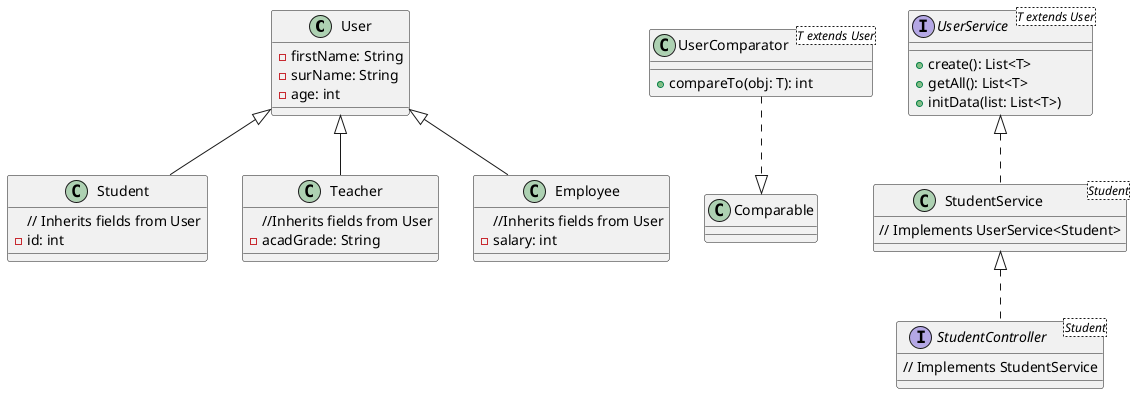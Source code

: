 @startuml

class User {
    - firstName: String
    - surName: String
    - age: int
}

class Student {
    // Inherits fields from User
    -id: int
}
class Teacher {
    //Inherits fields from User
    -acadGrade: String
}
class Employee {
    //Inherits fields from User
    - salary: int
}
class UserComparator<T extends User> {
    + compareTo(obj: T): int
}

interface UserService<T extends User> {
    + create(): List<T>
    + getAll(): List<T>
    + initData(list: List<T>)
}

class StudentService<Student> {
    // Implements UserService<Student>
}

interface StudentController<Student>{
    // Implements StudentService
}

User <|-- Student
User <|-- Teacher
User <|-- Employee
UserComparator ..|> Comparable
UserService <|.. StudentService
StudentService <|.. StudentController
@enduml

